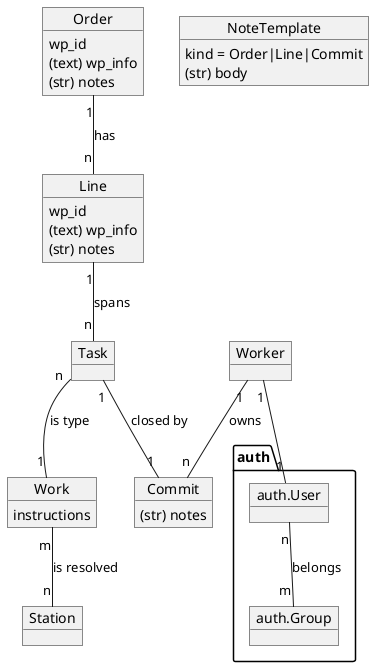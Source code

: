 @startuml

object Order
object Line
object Task
object Work
object Station
object Worker
object Commit

object auth.User
object auth.Group

Order "1" -- "n" Line : has
Line "1" -- "n" Task : spans

Task "n" -- "1" Work : is type
Work "m" -- "n" Station : is resolved

Task "1" -- "1" Commit : closed by
Worker "1" -- "n" Commit : owns

auth.User "n" -- "m" auth.Group : belongs
Worker "1" -- "1" auth.User

Order : wp_id
Order : (text) wp_info
Order : (str) notes

Line : wp_id
Line : (text) wp_info
Line : (str) notes

Work : instructions

Commit : (str) notes

object NoteTemplate
NoteTemplate : kind = Order|Line|Commit
NoteTemplate : (str) body

@enduml
